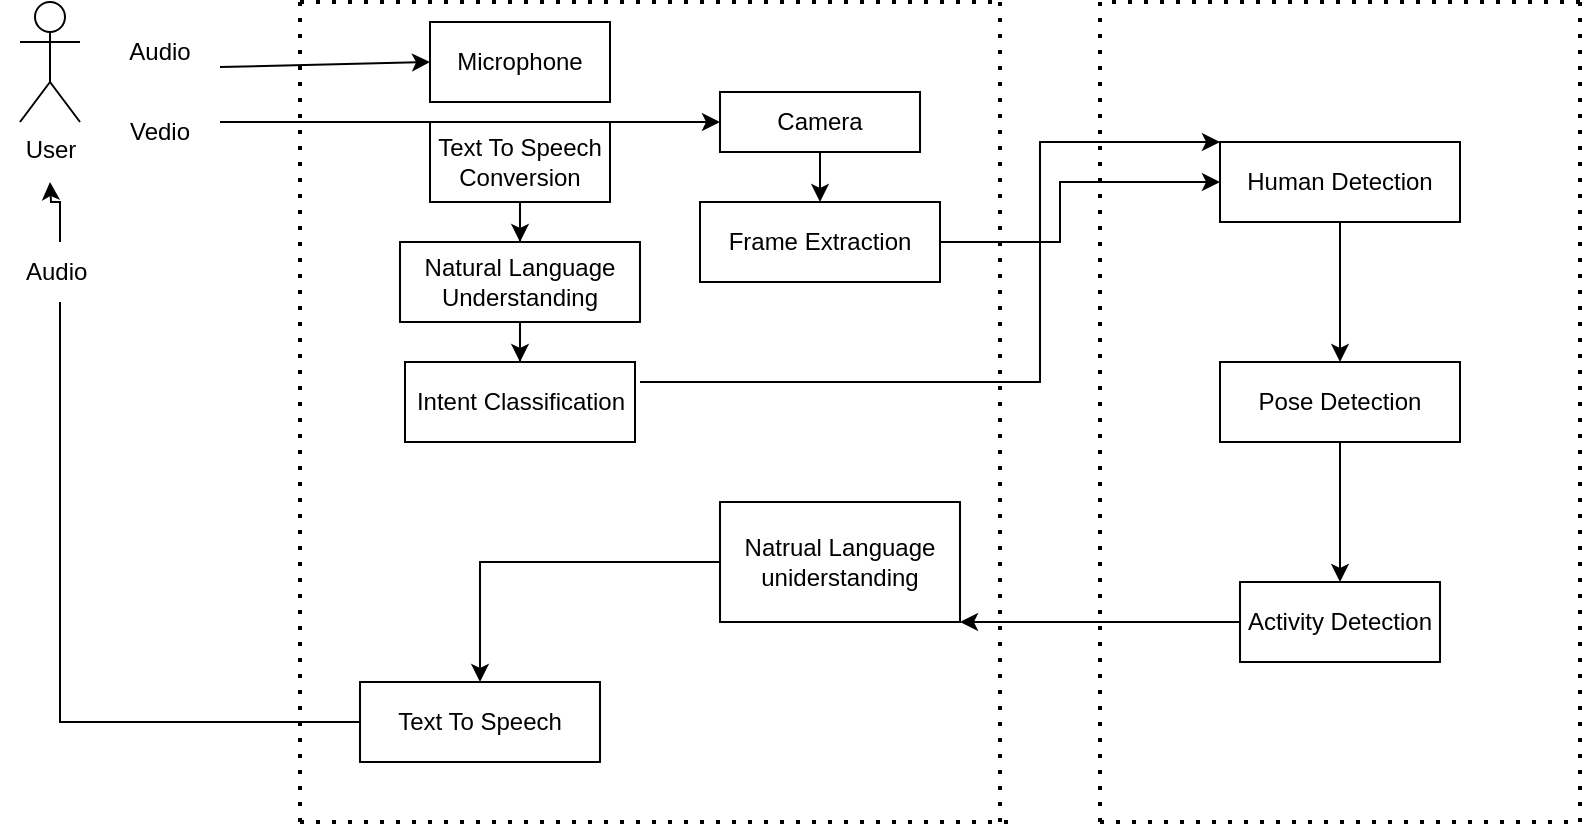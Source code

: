 <mxfile version="20.8.17" type="github">
  <diagram id="N-40P0ZU63dNKIUNeumF" name="Page-1">
    <mxGraphModel dx="806" dy="495" grid="1" gridSize="10" guides="1" tooltips="1" connect="1" arrows="1" fold="1" page="1" pageScale="1" pageWidth="850" pageHeight="1100" math="0" shadow="0">
      <root>
        <mxCell id="0" />
        <mxCell id="1" parent="0" />
        <mxCell id="4Z1Bi0nMA920jdA1TjBO-1" value="User" style="shape=umlActor;verticalLabelPosition=bottom;verticalAlign=top;html=1;outlineConnect=0;" parent="1" vertex="1">
          <mxGeometry x="60" y="40" width="30" height="60" as="geometry" />
        </mxCell>
        <mxCell id="4Z1Bi0nMA920jdA1TjBO-5" value="Audio" style="text;html=1;strokeColor=none;fillColor=none;align=center;verticalAlign=middle;whiteSpace=wrap;rounded=0;" parent="1" vertex="1">
          <mxGeometry x="100" y="50" width="60" height="30" as="geometry" />
        </mxCell>
        <mxCell id="4Z1Bi0nMA920jdA1TjBO-21" style="edgeStyle=orthogonalEdgeStyle;rounded=0;orthogonalLoop=1;jettySize=auto;html=1;" parent="1" source="4Z1Bi0nMA920jdA1TjBO-6" edge="1">
          <mxGeometry relative="1" as="geometry">
            <mxPoint x="410" y="100" as="targetPoint" />
            <Array as="points">
              <mxPoint x="230" y="100" />
              <mxPoint x="230" y="100" />
            </Array>
          </mxGeometry>
        </mxCell>
        <mxCell id="4Z1Bi0nMA920jdA1TjBO-6" value="Vedio" style="text;html=1;strokeColor=none;fillColor=none;align=center;verticalAlign=middle;whiteSpace=wrap;rounded=0;" parent="1" vertex="1">
          <mxGeometry x="100" y="90" width="60" height="30" as="geometry" />
        </mxCell>
        <mxCell id="4Z1Bi0nMA920jdA1TjBO-20" style="edgeStyle=orthogonalEdgeStyle;rounded=0;orthogonalLoop=1;jettySize=auto;html=1;entryX=0.5;entryY=0;entryDx=0;entryDy=0;" parent="1" source="4Z1Bi0nMA920jdA1TjBO-7" target="4Z1Bi0nMA920jdA1TjBO-17" edge="1">
          <mxGeometry relative="1" as="geometry" />
        </mxCell>
        <mxCell id="4Z1Bi0nMA920jdA1TjBO-7" value="Text To Speech Conversion" style="rounded=0;whiteSpace=wrap;html=1;" parent="1" vertex="1">
          <mxGeometry x="265" y="100" width="90" height="40" as="geometry" />
        </mxCell>
        <mxCell id="4Z1Bi0nMA920jdA1TjBO-10" value="Intent Classification" style="whiteSpace=wrap;html=1;" parent="1" vertex="1">
          <mxGeometry x="252.5" y="220" width="115" height="40" as="geometry" />
        </mxCell>
        <mxCell id="4Z1Bi0nMA920jdA1TjBO-12" value="Frame Extraction" style="whiteSpace=wrap;html=1;" parent="1" vertex="1">
          <mxGeometry x="400" y="140" width="120" height="40" as="geometry" />
        </mxCell>
        <mxCell id="4Z1Bi0nMA920jdA1TjBO-19" style="edgeStyle=orthogonalEdgeStyle;rounded=0;orthogonalLoop=1;jettySize=auto;html=1;entryX=0.5;entryY=0;entryDx=0;entryDy=0;" parent="1" source="4Z1Bi0nMA920jdA1TjBO-17" target="4Z1Bi0nMA920jdA1TjBO-10" edge="1">
          <mxGeometry relative="1" as="geometry" />
        </mxCell>
        <mxCell id="4Z1Bi0nMA920jdA1TjBO-17" value="Natural Language Understanding" style="rounded=0;whiteSpace=wrap;html=1;" parent="1" vertex="1">
          <mxGeometry x="250" y="160" width="120" height="40" as="geometry" />
        </mxCell>
        <mxCell id="4Z1Bi0nMA920jdA1TjBO-22" value="Human Detection" style="whiteSpace=wrap;html=1;" parent="1" vertex="1">
          <mxGeometry x="660" y="110" width="120" height="40" as="geometry" />
        </mxCell>
        <mxCell id="4Z1Bi0nMA920jdA1TjBO-27" value="" style="edgeStyle=orthogonalEdgeStyle;rounded=0;orthogonalLoop=1;jettySize=auto;html=1;" parent="1" source="4Z1Bi0nMA920jdA1TjBO-24" target="4Z1Bi0nMA920jdA1TjBO-26" edge="1">
          <mxGeometry relative="1" as="geometry" />
        </mxCell>
        <mxCell id="4Z1Bi0nMA920jdA1TjBO-24" value="Pose Detection" style="whiteSpace=wrap;html=1;" parent="1" vertex="1">
          <mxGeometry x="660" y="220" width="120" height="40" as="geometry" />
        </mxCell>
        <mxCell id="4Z1Bi0nMA920jdA1TjBO-29" value="" style="edgeStyle=orthogonalEdgeStyle;rounded=0;orthogonalLoop=1;jettySize=auto;html=1;exitX=0;exitY=0.5;exitDx=0;exitDy=0;" parent="1" source="GFV5WTKUDK0WAsZD-e3U-12" target="4Z1Bi0nMA920jdA1TjBO-28" edge="1">
          <mxGeometry relative="1" as="geometry">
            <mxPoint x="380" y="320" as="sourcePoint" />
          </mxGeometry>
        </mxCell>
        <mxCell id="4Z1Bi0nMA920jdA1TjBO-26" value="Activity Detection" style="whiteSpace=wrap;html=1;" parent="1" vertex="1">
          <mxGeometry x="670" y="330" width="100" height="40" as="geometry" />
        </mxCell>
        <mxCell id="4Z1Bi0nMA920jdA1TjBO-30" value="" style="edgeStyle=orthogonalEdgeStyle;rounded=0;orthogonalLoop=1;jettySize=auto;html=1;startArrow=none;" parent="1" source="4Z1Bi0nMA920jdA1TjBO-31" edge="1">
          <mxGeometry relative="1" as="geometry">
            <mxPoint x="75" y="130" as="targetPoint" />
          </mxGeometry>
        </mxCell>
        <mxCell id="4Z1Bi0nMA920jdA1TjBO-28" value="Text To Speech&lt;br&gt;" style="whiteSpace=wrap;html=1;" parent="1" vertex="1">
          <mxGeometry x="230" y="380" width="120" height="40" as="geometry" />
        </mxCell>
        <mxCell id="4Z1Bi0nMA920jdA1TjBO-32" value="" style="edgeStyle=orthogonalEdgeStyle;rounded=0;orthogonalLoop=1;jettySize=auto;html=1;endArrow=none;" parent="1" source="4Z1Bi0nMA920jdA1TjBO-28" target="4Z1Bi0nMA920jdA1TjBO-31" edge="1">
          <mxGeometry relative="1" as="geometry">
            <mxPoint x="420" y="300" as="sourcePoint" />
            <mxPoint x="75" y="130" as="targetPoint" />
          </mxGeometry>
        </mxCell>
        <mxCell id="4Z1Bi0nMA920jdA1TjBO-31" value="Audio&amp;nbsp;&lt;br&gt;" style="text;html=1;strokeColor=none;fillColor=none;align=center;verticalAlign=middle;whiteSpace=wrap;rounded=0;" parent="1" vertex="1">
          <mxGeometry x="50" y="160" width="60" height="30" as="geometry" />
        </mxCell>
        <mxCell id="4Z1Bi0nMA920jdA1TjBO-33" value="" style="endArrow=none;dashed=1;html=1;dashPattern=1 3;strokeWidth=2;rounded=0;" parent="1" edge="1">
          <mxGeometry width="50" height="50" relative="1" as="geometry">
            <mxPoint x="200" y="450" as="sourcePoint" />
            <mxPoint x="200" y="40" as="targetPoint" />
          </mxGeometry>
        </mxCell>
        <mxCell id="4Z1Bi0nMA920jdA1TjBO-34" value="" style="endArrow=none;dashed=1;html=1;dashPattern=1 3;strokeWidth=2;rounded=0;" parent="1" edge="1">
          <mxGeometry width="50" height="50" relative="1" as="geometry">
            <mxPoint x="200" y="450" as="sourcePoint" />
            <mxPoint x="560" y="450" as="targetPoint" />
          </mxGeometry>
        </mxCell>
        <mxCell id="4Z1Bi0nMA920jdA1TjBO-36" value="" style="endArrow=none;dashed=1;html=1;dashPattern=1 3;strokeWidth=2;rounded=0;" parent="1" edge="1">
          <mxGeometry width="50" height="50" relative="1" as="geometry">
            <mxPoint x="550" y="450" as="sourcePoint" />
            <mxPoint x="550" y="40" as="targetPoint" />
          </mxGeometry>
        </mxCell>
        <mxCell id="4Z1Bi0nMA920jdA1TjBO-37" value="" style="endArrow=none;dashed=1;html=1;dashPattern=1 3;strokeWidth=2;rounded=0;" parent="1" edge="1">
          <mxGeometry width="50" height="50" relative="1" as="geometry">
            <mxPoint x="200" y="40" as="sourcePoint" />
            <mxPoint x="550" y="40" as="targetPoint" />
          </mxGeometry>
        </mxCell>
        <mxCell id="GFV5WTKUDK0WAsZD-e3U-1" value="Camera&lt;br&gt;" style="rounded=0;whiteSpace=wrap;html=1;" vertex="1" parent="1">
          <mxGeometry x="410" y="85" width="100" height="30" as="geometry" />
        </mxCell>
        <mxCell id="GFV5WTKUDK0WAsZD-e3U-2" value="" style="endArrow=classic;html=1;rounded=0;exitX=0.5;exitY=1;exitDx=0;exitDy=0;entryX=0.5;entryY=0;entryDx=0;entryDy=0;" edge="1" parent="1" source="GFV5WTKUDK0WAsZD-e3U-1" target="4Z1Bi0nMA920jdA1TjBO-12">
          <mxGeometry width="50" height="50" relative="1" as="geometry">
            <mxPoint x="390" y="280" as="sourcePoint" />
            <mxPoint x="440" y="230" as="targetPoint" />
          </mxGeometry>
        </mxCell>
        <mxCell id="GFV5WTKUDK0WAsZD-e3U-3" value="Microphone" style="rounded=0;whiteSpace=wrap;html=1;" vertex="1" parent="1">
          <mxGeometry x="265" y="50" width="90" height="40" as="geometry" />
        </mxCell>
        <mxCell id="GFV5WTKUDK0WAsZD-e3U-4" value="" style="endArrow=classic;html=1;rounded=0;exitX=1;exitY=0.75;exitDx=0;exitDy=0;entryX=0;entryY=0.5;entryDx=0;entryDy=0;" edge="1" parent="1" source="4Z1Bi0nMA920jdA1TjBO-5" target="GFV5WTKUDK0WAsZD-e3U-3">
          <mxGeometry width="50" height="50" relative="1" as="geometry">
            <mxPoint x="390" y="280" as="sourcePoint" />
            <mxPoint x="440" y="230" as="targetPoint" />
          </mxGeometry>
        </mxCell>
        <mxCell id="GFV5WTKUDK0WAsZD-e3U-5" value="" style="endArrow=none;dashed=1;html=1;dashPattern=1 3;strokeWidth=2;rounded=0;" edge="1" parent="1">
          <mxGeometry width="50" height="50" relative="1" as="geometry">
            <mxPoint x="600" y="450" as="sourcePoint" />
            <mxPoint x="600" y="40" as="targetPoint" />
          </mxGeometry>
        </mxCell>
        <mxCell id="GFV5WTKUDK0WAsZD-e3U-6" value="" style="endArrow=none;dashed=1;html=1;dashPattern=1 3;strokeWidth=2;rounded=0;" edge="1" parent="1">
          <mxGeometry width="50" height="50" relative="1" as="geometry">
            <mxPoint x="840" y="450" as="sourcePoint" />
            <mxPoint x="840" y="40" as="targetPoint" />
          </mxGeometry>
        </mxCell>
        <mxCell id="GFV5WTKUDK0WAsZD-e3U-7" value="" style="endArrow=none;dashed=1;html=1;dashPattern=1 3;strokeWidth=2;rounded=0;" edge="1" parent="1">
          <mxGeometry width="50" height="50" relative="1" as="geometry">
            <mxPoint x="600" y="450" as="sourcePoint" />
            <mxPoint x="840" y="450" as="targetPoint" />
          </mxGeometry>
        </mxCell>
        <mxCell id="GFV5WTKUDK0WAsZD-e3U-8" value="" style="endArrow=none;dashed=1;html=1;dashPattern=1 3;strokeWidth=2;rounded=0;" edge="1" parent="1">
          <mxGeometry width="50" height="50" relative="1" as="geometry">
            <mxPoint x="840" y="40" as="sourcePoint" />
            <mxPoint x="600" y="40" as="targetPoint" />
          </mxGeometry>
        </mxCell>
        <mxCell id="GFV5WTKUDK0WAsZD-e3U-9" value="" style="endArrow=classic;html=1;rounded=0;exitX=0.5;exitY=1;exitDx=0;exitDy=0;entryX=0.5;entryY=0;entryDx=0;entryDy=0;" edge="1" parent="1" source="4Z1Bi0nMA920jdA1TjBO-22" target="4Z1Bi0nMA920jdA1TjBO-24">
          <mxGeometry width="50" height="50" relative="1" as="geometry">
            <mxPoint x="460" y="280" as="sourcePoint" />
            <mxPoint x="510" y="230" as="targetPoint" />
          </mxGeometry>
        </mxCell>
        <mxCell id="GFV5WTKUDK0WAsZD-e3U-10" value="" style="endArrow=classic;html=1;rounded=0;exitX=1;exitY=0.5;exitDx=0;exitDy=0;entryX=0;entryY=0.5;entryDx=0;entryDy=0;" edge="1" parent="1" source="4Z1Bi0nMA920jdA1TjBO-12" target="4Z1Bi0nMA920jdA1TjBO-22">
          <mxGeometry width="50" height="50" relative="1" as="geometry">
            <mxPoint x="460" y="280" as="sourcePoint" />
            <mxPoint x="510" y="230" as="targetPoint" />
            <Array as="points">
              <mxPoint x="580" y="160" />
              <mxPoint x="580" y="130" />
            </Array>
          </mxGeometry>
        </mxCell>
        <mxCell id="GFV5WTKUDK0WAsZD-e3U-11" value="" style="endArrow=classic;html=1;rounded=0;entryX=0;entryY=0;entryDx=0;entryDy=0;" edge="1" parent="1" target="4Z1Bi0nMA920jdA1TjBO-22">
          <mxGeometry width="50" height="50" relative="1" as="geometry">
            <mxPoint x="370" y="230" as="sourcePoint" />
            <mxPoint x="510" y="230" as="targetPoint" />
            <Array as="points">
              <mxPoint x="570" y="230" />
              <mxPoint x="570" y="110" />
            </Array>
          </mxGeometry>
        </mxCell>
        <mxCell id="GFV5WTKUDK0WAsZD-e3U-12" value="Natrual Language uniderstanding" style="rounded=0;whiteSpace=wrap;html=1;" vertex="1" parent="1">
          <mxGeometry x="410" y="290" width="120" height="60" as="geometry" />
        </mxCell>
        <mxCell id="GFV5WTKUDK0WAsZD-e3U-13" value="" style="endArrow=classic;html=1;rounded=0;exitX=0;exitY=0.5;exitDx=0;exitDy=0;entryX=1;entryY=1;entryDx=0;entryDy=0;" edge="1" parent="1" source="4Z1Bi0nMA920jdA1TjBO-26" target="GFV5WTKUDK0WAsZD-e3U-12">
          <mxGeometry width="50" height="50" relative="1" as="geometry">
            <mxPoint x="460" y="270" as="sourcePoint" />
            <mxPoint x="510" y="220" as="targetPoint" />
          </mxGeometry>
        </mxCell>
      </root>
    </mxGraphModel>
  </diagram>
</mxfile>
